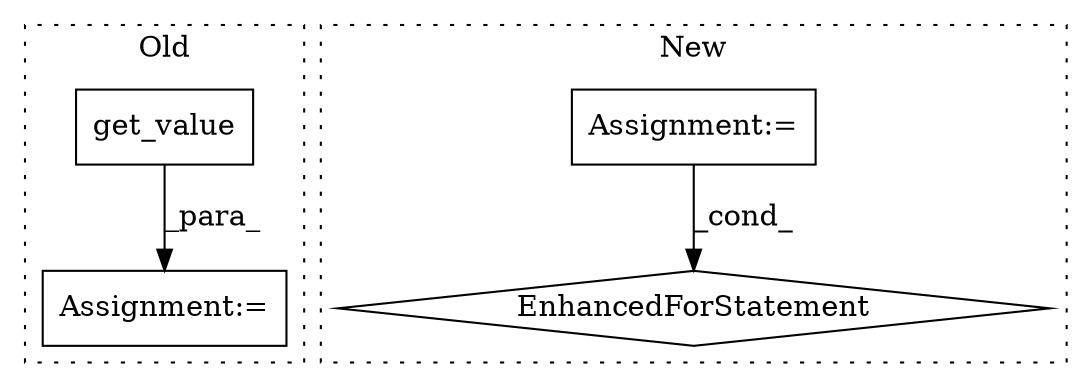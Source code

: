 digraph G {
subgraph cluster0 {
1 [label="get_value" a="32" s="26537" l="11" shape="box"];
4 [label="Assignment:=" a="7" s="26456" l="8" shape="box"];
label = "Old";
style="dotted";
}
subgraph cluster1 {
2 [label="EnhancedForStatement" a="70" s="30049,30138" l="65,2" shape="diamond"];
3 [label="Assignment:=" a="7" s="30049,30138" l="65,2" shape="box"];
label = "New";
style="dotted";
}
1 -> 4 [label="_para_"];
3 -> 2 [label="_cond_"];
}